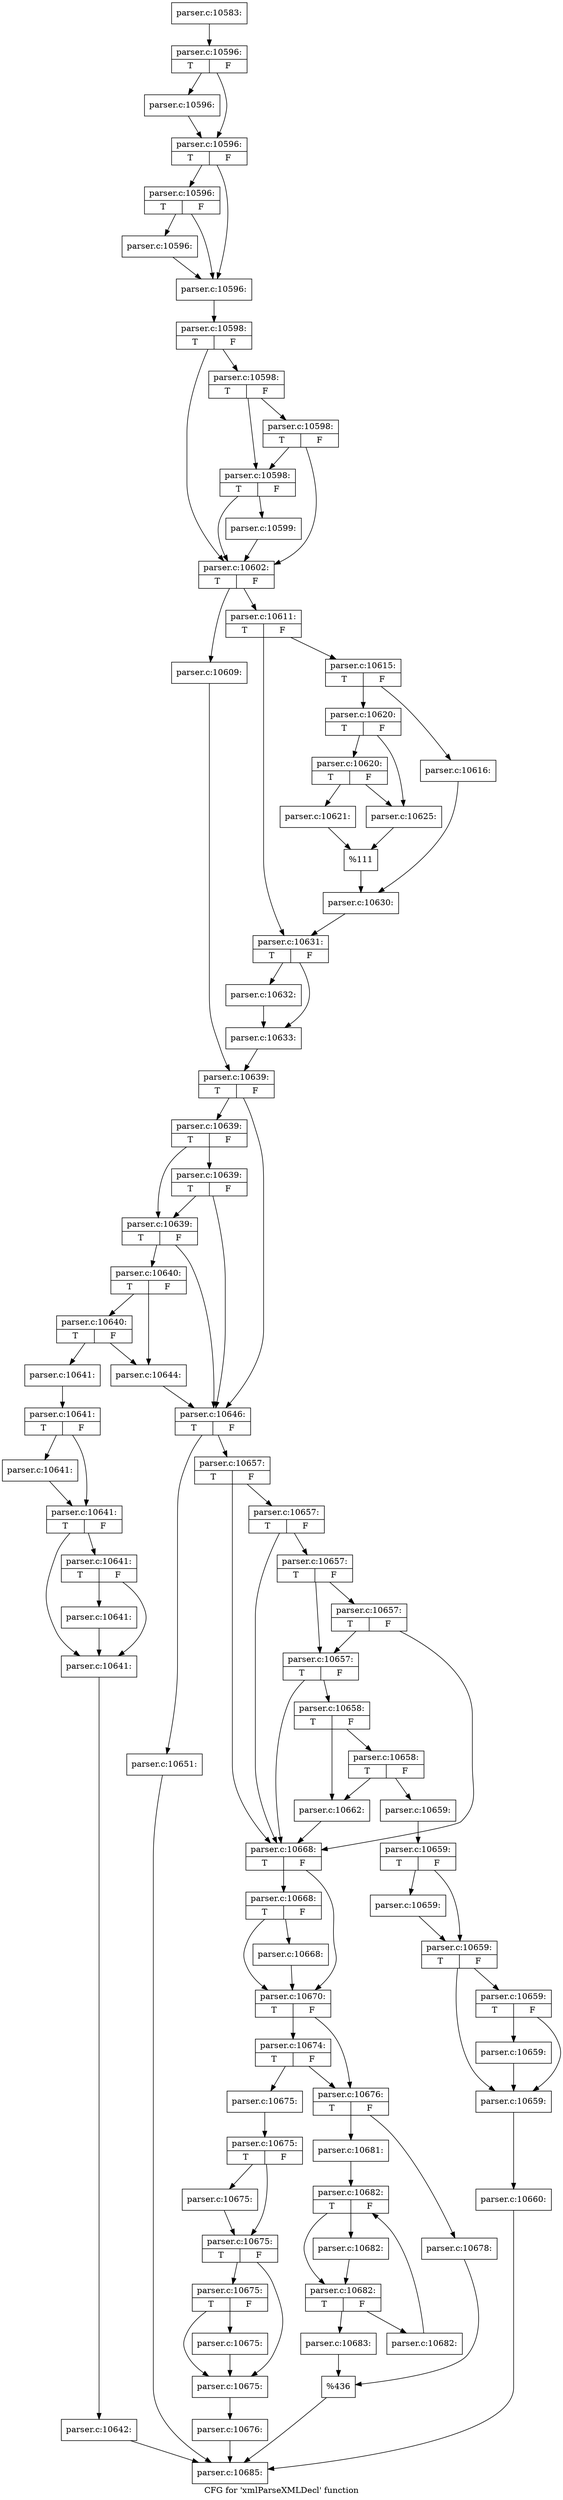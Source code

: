 digraph "CFG for 'xmlParseXMLDecl' function" {
	label="CFG for 'xmlParseXMLDecl' function";

	Node0x482c9c0 [shape=record,label="{parser.c:10583:}"];
	Node0x482c9c0 -> Node0x482d4f0;
	Node0x482d4f0 [shape=record,label="{parser.c:10596:|{<s0>T|<s1>F}}"];
	Node0x482d4f0 -> Node0x482dfc0;
	Node0x482d4f0 -> Node0x482e010;
	Node0x482dfc0 [shape=record,label="{parser.c:10596:}"];
	Node0x482dfc0 -> Node0x482e010;
	Node0x482e010 [shape=record,label="{parser.c:10596:|{<s0>T|<s1>F}}"];
	Node0x482e010 -> Node0x482e6f0;
	Node0x482e010 -> Node0x482e6a0;
	Node0x482e6f0 [shape=record,label="{parser.c:10596:|{<s0>T|<s1>F}}"];
	Node0x482e6f0 -> Node0x482e650;
	Node0x482e6f0 -> Node0x482e6a0;
	Node0x482e650 [shape=record,label="{parser.c:10596:}"];
	Node0x482e650 -> Node0x482e6a0;
	Node0x482e6a0 [shape=record,label="{parser.c:10596:}"];
	Node0x482e6a0 -> Node0x482d450;
	Node0x482d450 [shape=record,label="{parser.c:10598:|{<s0>T|<s1>F}}"];
	Node0x482d450 -> Node0x482f160;
	Node0x482d450 -> Node0x482f230;
	Node0x482f230 [shape=record,label="{parser.c:10598:|{<s0>T|<s1>F}}"];
	Node0x482f230 -> Node0x482f6b0;
	Node0x482f230 -> Node0x482f1b0;
	Node0x482f6b0 [shape=record,label="{parser.c:10598:|{<s0>T|<s1>F}}"];
	Node0x482f6b0 -> Node0x482f160;
	Node0x482f6b0 -> Node0x482f1b0;
	Node0x482f1b0 [shape=record,label="{parser.c:10598:|{<s0>T|<s1>F}}"];
	Node0x482f1b0 -> Node0x482f160;
	Node0x482f1b0 -> Node0x482d4a0;
	Node0x482d4a0 [shape=record,label="{parser.c:10599:}"];
	Node0x482d4a0 -> Node0x482f160;
	Node0x482f160 [shape=record,label="{parser.c:10602:|{<s0>T|<s1>F}}"];
	Node0x482f160 -> Node0x4830c10;
	Node0x482f160 -> Node0x4830cb0;
	Node0x4830c10 [shape=record,label="{parser.c:10609:}"];
	Node0x4830c10 -> Node0x4830c60;
	Node0x4830cb0 [shape=record,label="{parser.c:10611:|{<s0>T|<s1>F}}"];
	Node0x4830cb0 -> Node0x4831420;
	Node0x4830cb0 -> Node0x48313d0;
	Node0x48313d0 [shape=record,label="{parser.c:10615:|{<s0>T|<s1>F}}"];
	Node0x48313d0 -> Node0x4831850;
	Node0x48313d0 -> Node0x48318f0;
	Node0x4831850 [shape=record,label="{parser.c:10616:}"];
	Node0x4831850 -> Node0x48318a0;
	Node0x48318f0 [shape=record,label="{parser.c:10620:|{<s0>T|<s1>F}}"];
	Node0x48318f0 -> Node0x4832490;
	Node0x48318f0 -> Node0x4832440;
	Node0x4832490 [shape=record,label="{parser.c:10620:|{<s0>T|<s1>F}}"];
	Node0x4832490 -> Node0x48323a0;
	Node0x4832490 -> Node0x4832440;
	Node0x48323a0 [shape=record,label="{parser.c:10621:}"];
	Node0x48323a0 -> Node0x48323f0;
	Node0x4832440 [shape=record,label="{parser.c:10625:}"];
	Node0x4832440 -> Node0x48323f0;
	Node0x48323f0 [shape=record,label="{%111}"];
	Node0x48323f0 -> Node0x48318a0;
	Node0x48318a0 [shape=record,label="{parser.c:10630:}"];
	Node0x48318a0 -> Node0x4831420;
	Node0x4831420 [shape=record,label="{parser.c:10631:|{<s0>T|<s1>F}}"];
	Node0x4831420 -> Node0x48336d0;
	Node0x4831420 -> Node0x4833720;
	Node0x48336d0 [shape=record,label="{parser.c:10632:}"];
	Node0x48336d0 -> Node0x4833720;
	Node0x4833720 [shape=record,label="{parser.c:10633:}"];
	Node0x4833720 -> Node0x4830c60;
	Node0x4830c60 [shape=record,label="{parser.c:10639:|{<s0>T|<s1>F}}"];
	Node0x4830c60 -> Node0x48342c0;
	Node0x4830c60 -> Node0x4834390;
	Node0x4834390 [shape=record,label="{parser.c:10639:|{<s0>T|<s1>F}}"];
	Node0x4834390 -> Node0x4834870;
	Node0x4834390 -> Node0x4834310;
	Node0x4834870 [shape=record,label="{parser.c:10639:|{<s0>T|<s1>F}}"];
	Node0x4834870 -> Node0x48342c0;
	Node0x4834870 -> Node0x4834310;
	Node0x4834310 [shape=record,label="{parser.c:10639:|{<s0>T|<s1>F}}"];
	Node0x4834310 -> Node0x48342c0;
	Node0x4834310 -> Node0x4834270;
	Node0x4834270 [shape=record,label="{parser.c:10640:|{<s0>T|<s1>F}}"];
	Node0x4834270 -> Node0x4835700;
	Node0x4834270 -> Node0x48356b0;
	Node0x4835700 [shape=record,label="{parser.c:10640:|{<s0>T|<s1>F}}"];
	Node0x4835700 -> Node0x4835660;
	Node0x4835700 -> Node0x48356b0;
	Node0x4835660 [shape=record,label="{parser.c:10641:}"];
	Node0x4835660 -> Node0x48362d0;
	Node0x48362d0 [shape=record,label="{parser.c:10641:|{<s0>T|<s1>F}}"];
	Node0x48362d0 -> Node0x4836d40;
	Node0x48362d0 -> Node0x4836d90;
	Node0x4836d40 [shape=record,label="{parser.c:10641:}"];
	Node0x4836d40 -> Node0x4836d90;
	Node0x4836d90 [shape=record,label="{parser.c:10641:|{<s0>T|<s1>F}}"];
	Node0x4836d90 -> Node0x4837470;
	Node0x4836d90 -> Node0x4837420;
	Node0x4837470 [shape=record,label="{parser.c:10641:|{<s0>T|<s1>F}}"];
	Node0x4837470 -> Node0x48373d0;
	Node0x4837470 -> Node0x4837420;
	Node0x48373d0 [shape=record,label="{parser.c:10641:}"];
	Node0x48373d0 -> Node0x4837420;
	Node0x4837420 [shape=record,label="{parser.c:10641:}"];
	Node0x4837420 -> Node0x4836230;
	Node0x4836230 [shape=record,label="{parser.c:10642:}"];
	Node0x4836230 -> Node0x483e3b0;
	Node0x48356b0 [shape=record,label="{parser.c:10644:}"];
	Node0x48356b0 -> Node0x48342c0;
	Node0x48342c0 [shape=record,label="{parser.c:10646:|{<s0>T|<s1>F}}"];
	Node0x48342c0 -> Node0x4836280;
	Node0x48342c0 -> Node0x4838590;
	Node0x4836280 [shape=record,label="{parser.c:10651:}"];
	Node0x4836280 -> Node0x483e3b0;
	Node0x4838590 [shape=record,label="{parser.c:10657:|{<s0>T|<s1>F}}"];
	Node0x4838590 -> Node0x4838be0;
	Node0x4838590 -> Node0x4838b90;
	Node0x4838be0 [shape=record,label="{parser.c:10657:|{<s0>T|<s1>F}}"];
	Node0x4838be0 -> Node0x4838b90;
	Node0x4838be0 -> Node0x48391a0;
	Node0x48391a0 [shape=record,label="{parser.c:10657:|{<s0>T|<s1>F}}"];
	Node0x48391a0 -> Node0x4839620;
	Node0x48391a0 -> Node0x4839150;
	Node0x4839620 [shape=record,label="{parser.c:10657:|{<s0>T|<s1>F}}"];
	Node0x4839620 -> Node0x4838b90;
	Node0x4839620 -> Node0x4839150;
	Node0x4839150 [shape=record,label="{parser.c:10657:|{<s0>T|<s1>F}}"];
	Node0x4839150 -> Node0x4838b90;
	Node0x4839150 -> Node0x4838b40;
	Node0x4838b40 [shape=record,label="{parser.c:10658:|{<s0>T|<s1>F}}"];
	Node0x4838b40 -> Node0x483a4b0;
	Node0x4838b40 -> Node0x483a460;
	Node0x483a4b0 [shape=record,label="{parser.c:10658:|{<s0>T|<s1>F}}"];
	Node0x483a4b0 -> Node0x483a410;
	Node0x483a4b0 -> Node0x483a460;
	Node0x483a410 [shape=record,label="{parser.c:10659:}"];
	Node0x483a410 -> Node0x483b080;
	Node0x483b080 [shape=record,label="{parser.c:10659:|{<s0>T|<s1>F}}"];
	Node0x483b080 -> Node0x483baf0;
	Node0x483b080 -> Node0x483bb40;
	Node0x483baf0 [shape=record,label="{parser.c:10659:}"];
	Node0x483baf0 -> Node0x483bb40;
	Node0x483bb40 [shape=record,label="{parser.c:10659:|{<s0>T|<s1>F}}"];
	Node0x483bb40 -> Node0x483c220;
	Node0x483bb40 -> Node0x483c1d0;
	Node0x483c220 [shape=record,label="{parser.c:10659:|{<s0>T|<s1>F}}"];
	Node0x483c220 -> Node0x483c180;
	Node0x483c220 -> Node0x483c1d0;
	Node0x483c180 [shape=record,label="{parser.c:10659:}"];
	Node0x483c180 -> Node0x483c1d0;
	Node0x483c1d0 [shape=record,label="{parser.c:10659:}"];
	Node0x483c1d0 -> Node0x483afe0;
	Node0x483afe0 [shape=record,label="{parser.c:10660:}"];
	Node0x483afe0 -> Node0x483e3b0;
	Node0x483a460 [shape=record,label="{parser.c:10662:}"];
	Node0x483a460 -> Node0x4838b90;
	Node0x4838b90 [shape=record,label="{parser.c:10668:|{<s0>T|<s1>F}}"];
	Node0x4838b90 -> Node0x483d0a0;
	Node0x4838b90 -> Node0x483d050;
	Node0x483d0a0 [shape=record,label="{parser.c:10668:|{<s0>T|<s1>F}}"];
	Node0x483d0a0 -> Node0x483b030;
	Node0x483d0a0 -> Node0x483d050;
	Node0x483b030 [shape=record,label="{parser.c:10668:}"];
	Node0x483b030 -> Node0x483d050;
	Node0x483d050 [shape=record,label="{parser.c:10670:|{<s0>T|<s1>F}}"];
	Node0x483d050 -> Node0x483e450;
	Node0x483d050 -> Node0x483e400;
	Node0x483e450 [shape=record,label="{parser.c:10674:|{<s0>T|<s1>F}}"];
	Node0x483e450 -> Node0x483e360;
	Node0x483e450 -> Node0x483e400;
	Node0x483e360 [shape=record,label="{parser.c:10675:}"];
	Node0x483e360 -> Node0x483f080;
	Node0x483f080 [shape=record,label="{parser.c:10675:|{<s0>T|<s1>F}}"];
	Node0x483f080 -> Node0x483faf0;
	Node0x483f080 -> Node0x483fb40;
	Node0x483faf0 [shape=record,label="{parser.c:10675:}"];
	Node0x483faf0 -> Node0x483fb40;
	Node0x483fb40 [shape=record,label="{parser.c:10675:|{<s0>T|<s1>F}}"];
	Node0x483fb40 -> Node0x4840220;
	Node0x483fb40 -> Node0x48401d0;
	Node0x4840220 [shape=record,label="{parser.c:10675:|{<s0>T|<s1>F}}"];
	Node0x4840220 -> Node0x4840180;
	Node0x4840220 -> Node0x48401d0;
	Node0x4840180 [shape=record,label="{parser.c:10675:}"];
	Node0x4840180 -> Node0x48401d0;
	Node0x48401d0 [shape=record,label="{parser.c:10675:}"];
	Node0x48401d0 -> Node0x483efe0;
	Node0x483efe0 [shape=record,label="{parser.c:10676:}"];
	Node0x483efe0 -> Node0x483e3b0;
	Node0x483e400 [shape=record,label="{parser.c:10676:|{<s0>T|<s1>F}}"];
	Node0x483e400 -> Node0x483f030;
	Node0x483e400 -> Node0x4840d40;
	Node0x483f030 [shape=record,label="{parser.c:10678:}"];
	Node0x483f030 -> Node0x4840cf0;
	Node0x4840d40 [shape=record,label="{parser.c:10681:}"];
	Node0x4840d40 -> Node0x4841900;
	Node0x4841900 [shape=record,label="{parser.c:10682:|{<s0>T|<s1>F}}"];
	Node0x4841900 -> Node0x4841b90;
	Node0x4841900 -> Node0x4841b40;
	Node0x4841b90 [shape=record,label="{parser.c:10682:}"];
	Node0x4841b90 -> Node0x4841b40;
	Node0x4841b40 [shape=record,label="{parser.c:10682:|{<s0>T|<s1>F}}"];
	Node0x4841b40 -> Node0x4842420;
	Node0x4841b40 -> Node0x4841af0;
	Node0x4842420 [shape=record,label="{parser.c:10682:}"];
	Node0x4842420 -> Node0x4841900;
	Node0x4841af0 [shape=record,label="{parser.c:10683:}"];
	Node0x4841af0 -> Node0x4840cf0;
	Node0x4840cf0 [shape=record,label="{%436}"];
	Node0x4840cf0 -> Node0x483e3b0;
	Node0x483e3b0 [shape=record,label="{parser.c:10685:}"];
}
